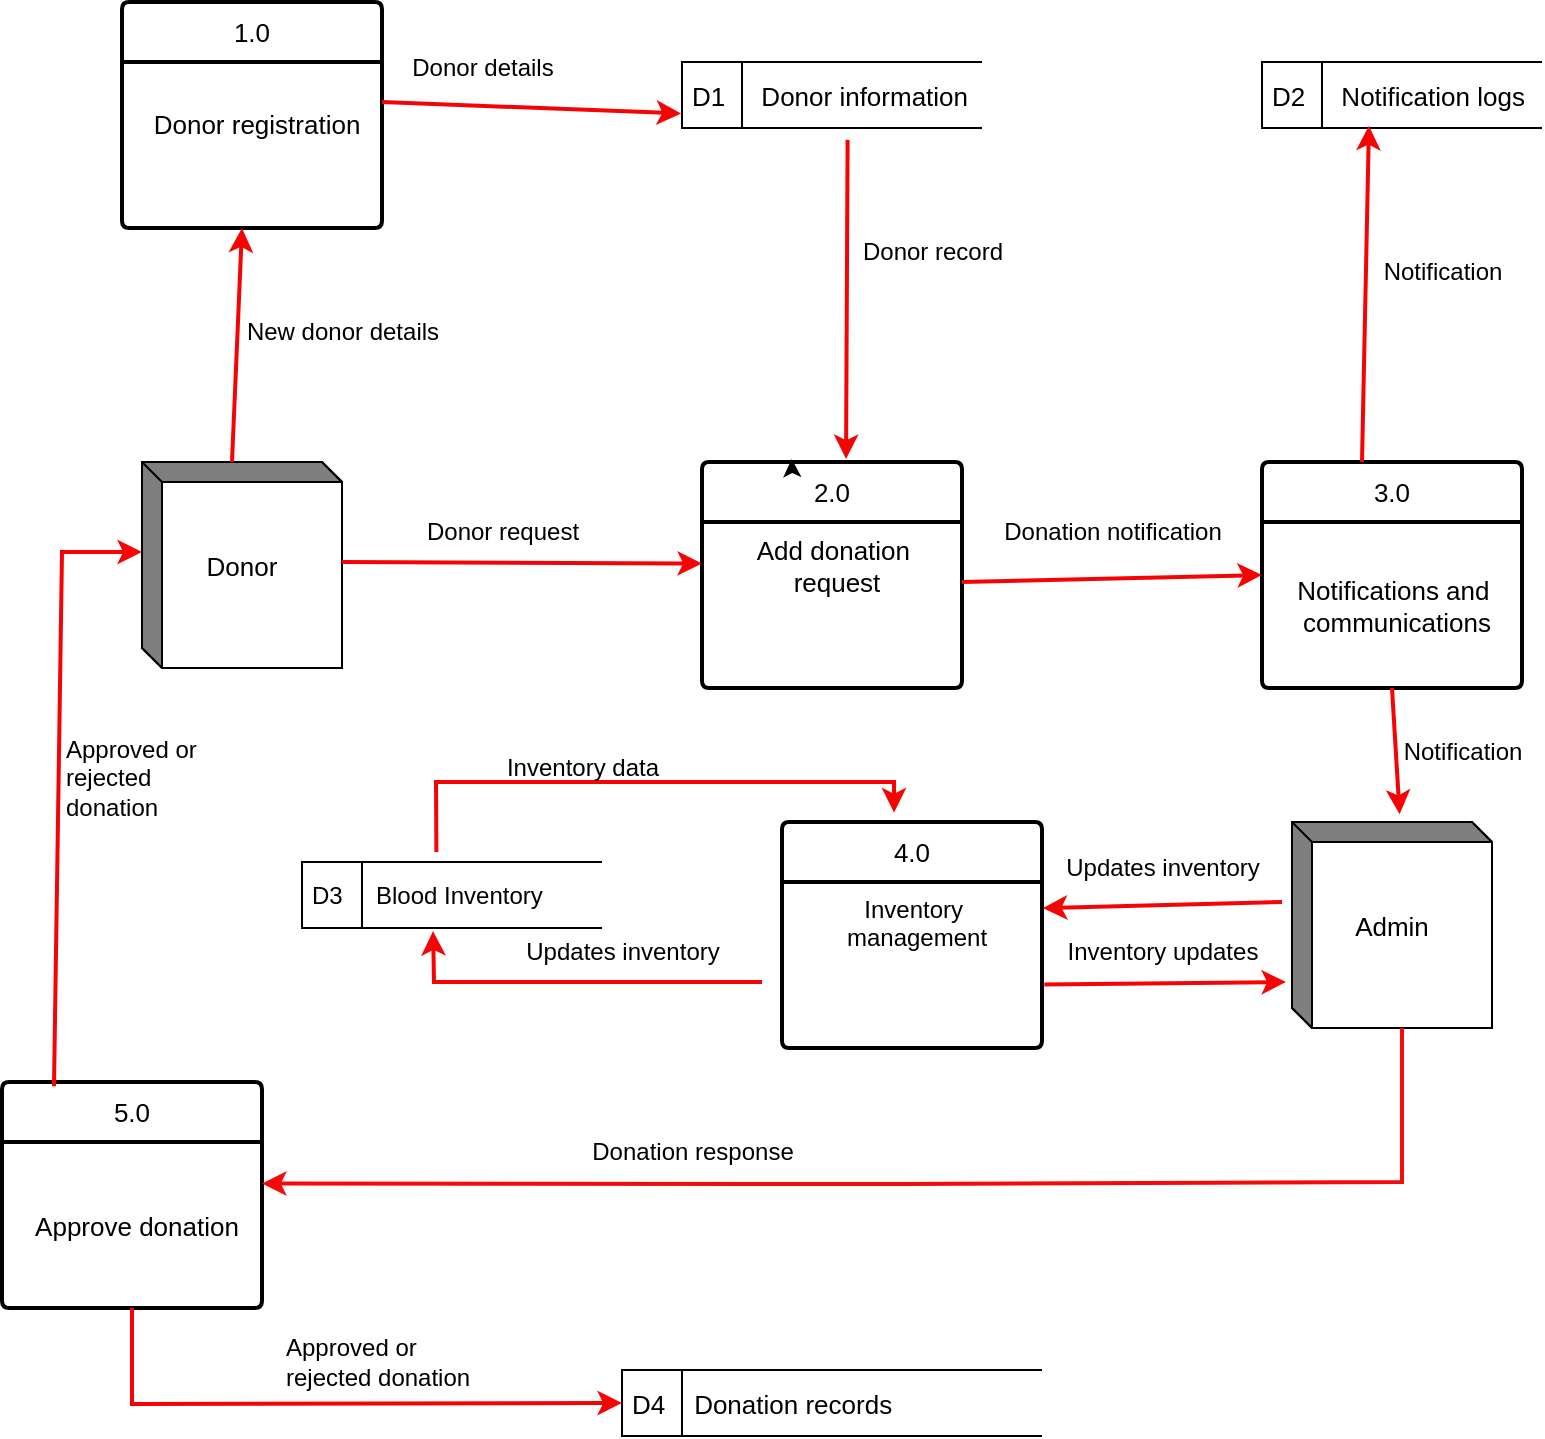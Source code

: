 <mxfile version="24.5.5" type="github">
  <diagram name="Page-1" id="2lDUK41i-PvjQR5xuwzg">
    <mxGraphModel dx="1050" dy="1665" grid="1" gridSize="10" guides="1" tooltips="1" connect="1" arrows="1" fold="1" page="1" pageScale="1" pageWidth="850" pageHeight="1100" background="none" math="0" shadow="0">
      <root>
        <mxCell id="0" />
        <mxCell id="1" parent="0" />
        <mxCell id="8372ru63U2xvAtAfr1aX-10" value="Donor" style="html=1;dashed=0;whiteSpace=wrap;shape=mxgraph.dfd.externalEntity;fontSize=13;verticalAlign=middle;" vertex="1" parent="1">
          <mxGeometry x="90" y="80" width="100" height="103" as="geometry" />
        </mxCell>
        <mxCell id="8372ru63U2xvAtAfr1aX-11" value="3.0" style="swimlane;childLayout=stackLayout;horizontal=1;startSize=30;horizontalStack=0;rounded=1;fontSize=13;fontStyle=0;strokeWidth=2;resizeParent=0;resizeLast=1;shadow=0;dashed=0;align=center;arcSize=4;whiteSpace=wrap;html=1;verticalAlign=middle;" vertex="1" parent="1">
          <mxGeometry x="650" y="80" width="130" height="113" as="geometry">
            <mxRectangle x="340" y="50" width="60" height="50" as="alternateBounds" />
          </mxGeometry>
        </mxCell>
        <mxCell id="8372ru63U2xvAtAfr1aX-12" value="&lt;div style=&quot;font-size: 13px;&quot;&gt;&lt;font style=&quot;font-size: 13px;&quot;&gt;Notifications and&amp;nbsp;&lt;/font&gt;&lt;/div&gt;&lt;div style=&quot;font-size: 13px;&quot;&gt;&lt;font style=&quot;font-size: 13px;&quot;&gt;communications&lt;/font&gt;&lt;/div&gt;" style="align=center;strokeColor=none;fillColor=none;spacingLeft=4;fontSize=13;verticalAlign=middle;resizable=0;rotatable=0;part=1;html=1;" vertex="1" parent="8372ru63U2xvAtAfr1aX-11">
          <mxGeometry y="30" width="130" height="83" as="geometry" />
        </mxCell>
        <mxCell id="8372ru63U2xvAtAfr1aX-13" value="2.0" style="swimlane;childLayout=stackLayout;horizontal=1;startSize=30;horizontalStack=0;rounded=1;fontSize=13;fontStyle=0;strokeWidth=2;resizeParent=0;resizeLast=1;shadow=0;dashed=0;align=center;arcSize=4;whiteSpace=wrap;html=1;verticalAlign=middle;" vertex="1" parent="1">
          <mxGeometry x="370" y="80" width="130" height="113" as="geometry">
            <mxRectangle x="340" y="50" width="60" height="50" as="alternateBounds" />
          </mxGeometry>
        </mxCell>
        <mxCell id="8372ru63U2xvAtAfr1aX-14" value="&lt;div style=&quot;font-size: 13px;&quot;&gt;&lt;span style=&quot;background-color: initial;&quot;&gt;&lt;font style=&quot;font-size: 13px;&quot;&gt;Add donation&amp;nbsp;&lt;/font&gt;&lt;/span&gt;&lt;/div&gt;&lt;div style=&quot;font-size: 13px;&quot;&gt;&lt;span style=&quot;background-color: initial;&quot;&gt;&lt;font style=&quot;font-size: 13px;&quot;&gt;request&lt;/font&gt;&lt;/span&gt;&lt;br&gt;&lt;/div&gt;" style="align=center;strokeColor=none;fillColor=none;spacingLeft=4;fontSize=12;verticalAlign=top;resizable=0;rotatable=0;part=1;html=1;" vertex="1" parent="8372ru63U2xvAtAfr1aX-13">
          <mxGeometry y="30" width="130" height="83" as="geometry" />
        </mxCell>
        <mxCell id="8372ru63U2xvAtAfr1aX-15" value="1.0" style="swimlane;childLayout=stackLayout;horizontal=1;startSize=30;horizontalStack=0;rounded=1;fontSize=13;fontStyle=0;strokeWidth=2;resizeParent=0;resizeLast=1;shadow=0;dashed=0;align=center;arcSize=4;whiteSpace=wrap;html=1;verticalAlign=middle;" vertex="1" parent="1">
          <mxGeometry x="80" y="-150" width="130" height="113" as="geometry">
            <mxRectangle x="340" y="50" width="60" height="50" as="alternateBounds" />
          </mxGeometry>
        </mxCell>
        <mxCell id="8372ru63U2xvAtAfr1aX-16" value="&lt;div&gt;&lt;font style=&quot;font-size: 14px;&quot;&gt;&lt;br&gt;&lt;/font&gt;&lt;/div&gt;&lt;font style=&quot;font-size: 13px;&quot;&gt;Donor registration&lt;/font&gt;" style="align=center;strokeColor=none;fillColor=none;spacingLeft=4;fontSize=12;verticalAlign=top;resizable=0;rotatable=0;part=1;html=1;" vertex="1" parent="8372ru63U2xvAtAfr1aX-15">
          <mxGeometry y="30" width="130" height="83" as="geometry" />
        </mxCell>
        <object label="D1&amp;nbsp; &amp;nbsp; &amp;nbsp;Donor information" id="8372ru63U2xvAtAfr1aX-17">
          <mxCell style="html=1;dashed=0;whiteSpace=wrap;shape=mxgraph.dfd.dataStoreID;align=left;spacingLeft=3;points=[[0,0],[0.5,0],[1,0],[0,0.5],[1,0.5],[0,1],[0.5,1],[1,1]];fontSize=13;verticalAlign=middle;" vertex="1" parent="1">
            <mxGeometry x="360" y="-120" width="150" height="33" as="geometry" />
          </mxCell>
        </object>
        <mxCell id="8372ru63U2xvAtAfr1aX-18" value="" style="endArrow=classic;html=1;rounded=0;exitX=0;exitY=0;exitDx=45;exitDy=0;exitPerimeter=0;strokeWidth=2;strokeColor=#f60404;" edge="1" parent="1" source="8372ru63U2xvAtAfr1aX-10">
          <mxGeometry width="50" height="50" relative="1" as="geometry">
            <mxPoint x="120" y="60" as="sourcePoint" />
            <mxPoint x="140" y="-37" as="targetPoint" />
            <Array as="points" />
          </mxGeometry>
        </mxCell>
        <mxCell id="8372ru63U2xvAtAfr1aX-19" value="" style="endArrow=classic;html=1;rounded=0;entryX=-0.003;entryY=0.78;entryDx=0;entryDy=0;entryPerimeter=0;strokeWidth=2;strokeColor=#f60404;" edge="1" parent="1" target="8372ru63U2xvAtAfr1aX-17">
          <mxGeometry width="50" height="50" relative="1" as="geometry">
            <mxPoint x="210" y="-100" as="sourcePoint" />
            <mxPoint x="260" y="-150" as="targetPoint" />
          </mxGeometry>
        </mxCell>
        <mxCell id="8372ru63U2xvAtAfr1aX-20" value="" style="endArrow=classic;html=1;rounded=0;entryX=0;entryY=0.25;entryDx=0;entryDy=0;strokeWidth=2;strokeColor=#f60404;" edge="1" parent="1" target="8372ru63U2xvAtAfr1aX-14">
          <mxGeometry width="50" height="50" relative="1" as="geometry">
            <mxPoint x="190" y="130" as="sourcePoint" />
            <mxPoint x="360" y="130" as="targetPoint" />
          </mxGeometry>
        </mxCell>
        <mxCell id="8372ru63U2xvAtAfr1aX-21" value="" style="endArrow=classic;html=1;rounded=0;exitX=0.552;exitY=1.18;exitDx=0;exitDy=0;exitPerimeter=0;entryX=0.554;entryY=-0.013;entryDx=0;entryDy=0;entryPerimeter=0;strokeWidth=2;strokeColor=#f60404;" edge="1" parent="1" source="8372ru63U2xvAtAfr1aX-17" target="8372ru63U2xvAtAfr1aX-13">
          <mxGeometry width="50" height="50" relative="1" as="geometry">
            <mxPoint x="410" y="10" as="sourcePoint" />
            <mxPoint x="460" y="-40" as="targetPoint" />
          </mxGeometry>
        </mxCell>
        <mxCell id="8372ru63U2xvAtAfr1aX-22" value="" style="endArrow=classic;html=1;rounded=0;entryX=0;entryY=0.5;entryDx=0;entryDy=0;strokeWidth=2;strokeColor=#f60404;" edge="1" parent="1" target="8372ru63U2xvAtAfr1aX-11">
          <mxGeometry width="50" height="50" relative="1" as="geometry">
            <mxPoint x="500" y="140" as="sourcePoint" />
            <mxPoint x="550" y="90" as="targetPoint" />
          </mxGeometry>
        </mxCell>
        <mxCell id="8372ru63U2xvAtAfr1aX-23" value="D2&amp;nbsp; &amp;nbsp; &amp;nbsp;Notification logs" style="html=1;dashed=0;whiteSpace=wrap;shape=mxgraph.dfd.dataStoreID;align=left;spacingLeft=3;points=[[0,0],[0.5,0],[1,0],[0,0.5],[1,0.5],[0,1],[0.5,1],[1,1]];fontSize=13;verticalAlign=middle;" vertex="1" parent="1">
          <mxGeometry x="650" y="-120" width="140" height="33" as="geometry" />
        </mxCell>
        <mxCell id="8372ru63U2xvAtAfr1aX-24" value="" style="endArrow=classic;html=1;rounded=0;entryX=0.382;entryY=0.967;entryDx=0;entryDy=0;entryPerimeter=0;strokeWidth=2;strokeColor=#f60404;" edge="1" parent="1" target="8372ru63U2xvAtAfr1aX-23">
          <mxGeometry width="50" height="50" relative="1" as="geometry">
            <mxPoint x="700" y="80" as="sourcePoint" />
            <mxPoint x="750" y="30" as="targetPoint" />
          </mxGeometry>
        </mxCell>
        <mxCell id="8372ru63U2xvAtAfr1aX-25" value="Admin" style="html=1;dashed=0;whiteSpace=wrap;shape=mxgraph.dfd.externalEntity;fontSize=13;verticalAlign=middle;" vertex="1" parent="1">
          <mxGeometry x="665" y="260" width="100" height="103" as="geometry" />
        </mxCell>
        <mxCell id="8372ru63U2xvAtAfr1aX-26" value="" style="endArrow=classic;html=1;rounded=0;entryX=0.538;entryY=-0.038;entryDx=0;entryDy=0;entryPerimeter=0;exitX=0.5;exitY=1;exitDx=0;exitDy=0;strokeWidth=2;strokeColor=#f60404;" edge="1" parent="1" source="8372ru63U2xvAtAfr1aX-12" target="8372ru63U2xvAtAfr1aX-25">
          <mxGeometry width="50" height="50" relative="1" as="geometry">
            <mxPoint x="660" y="250" as="sourcePoint" />
            <mxPoint x="710" y="200" as="targetPoint" />
          </mxGeometry>
        </mxCell>
        <mxCell id="8372ru63U2xvAtAfr1aX-27" value="4.0" style="swimlane;childLayout=stackLayout;horizontal=1;startSize=30;horizontalStack=0;rounded=1;fontSize=13;fontStyle=0;strokeWidth=2;resizeParent=0;resizeLast=1;shadow=0;dashed=0;align=center;arcSize=4;whiteSpace=wrap;html=1;verticalAlign=middle;" vertex="1" parent="1">
          <mxGeometry x="410" y="260" width="130" height="113" as="geometry">
            <mxRectangle x="340" y="50" width="60" height="50" as="alternateBounds" />
          </mxGeometry>
        </mxCell>
        <mxCell id="8372ru63U2xvAtAfr1aX-28" value="&lt;div&gt;Inventory&amp;nbsp;&lt;/div&gt;&lt;div&gt;management&lt;/div&gt;" style="align=center;strokeColor=none;fillColor=none;spacingLeft=4;fontSize=12;verticalAlign=top;resizable=0;rotatable=0;part=1;html=1;" vertex="1" parent="8372ru63U2xvAtAfr1aX-27">
          <mxGeometry y="30" width="130" height="83" as="geometry" />
        </mxCell>
        <mxCell id="8372ru63U2xvAtAfr1aX-29" value="D3&amp;nbsp; &amp;nbsp; &amp;nbsp;Blood Inventory" style="html=1;dashed=0;whiteSpace=wrap;shape=mxgraph.dfd.dataStoreID;align=left;spacingLeft=3;points=[[0,0],[0.5,0],[1,0],[0,0.5],[1,0.5],[0,1],[0.5,1],[1,1]];" vertex="1" parent="1">
          <mxGeometry x="170" y="280" width="150" height="33" as="geometry" />
        </mxCell>
        <mxCell id="8372ru63U2xvAtAfr1aX-30" value="" style="endArrow=classic;html=1;rounded=0;entryX=1.003;entryY=0.157;entryDx=0;entryDy=0;entryPerimeter=0;strokeWidth=2;strokeColor=#f60404;" edge="1" parent="1" target="8372ru63U2xvAtAfr1aX-28">
          <mxGeometry width="50" height="50" relative="1" as="geometry">
            <mxPoint x="660" y="300" as="sourcePoint" />
            <mxPoint x="560" y="299" as="targetPoint" />
          </mxGeometry>
        </mxCell>
        <mxCell id="8372ru63U2xvAtAfr1aX-31" value="" style="endArrow=classic;html=1;rounded=0;entryX=0.437;entryY=1.047;entryDx=0;entryDy=0;entryPerimeter=0;strokeWidth=2;strokeColor=#f60404;" edge="1" parent="1" target="8372ru63U2xvAtAfr1aX-29">
          <mxGeometry width="50" height="50" relative="1" as="geometry">
            <mxPoint x="400" y="340" as="sourcePoint" />
            <mxPoint x="380" y="320" as="targetPoint" />
            <Array as="points">
              <mxPoint x="236" y="340" />
            </Array>
          </mxGeometry>
        </mxCell>
        <mxCell id="8372ru63U2xvAtAfr1aX-32" value="" style="endArrow=classic;html=1;rounded=0;exitX=0.448;exitY=-0.153;exitDx=0;exitDy=0;exitPerimeter=0;entryX=0.431;entryY=-0.042;entryDx=0;entryDy=0;entryPerimeter=0;strokeWidth=2;strokeColor=#f60404;" edge="1" parent="1" source="8372ru63U2xvAtAfr1aX-29" target="8372ru63U2xvAtAfr1aX-27">
          <mxGeometry width="50" height="50" relative="1" as="geometry">
            <mxPoint x="270" y="250" as="sourcePoint" />
            <mxPoint x="320" y="200" as="targetPoint" />
            <Array as="points">
              <mxPoint x="237" y="240" />
              <mxPoint x="340" y="240" />
              <mxPoint x="466" y="240" />
            </Array>
          </mxGeometry>
        </mxCell>
        <mxCell id="8372ru63U2xvAtAfr1aX-33" value="5.0" style="swimlane;childLayout=stackLayout;horizontal=1;startSize=30;horizontalStack=0;rounded=1;fontSize=13;fontStyle=0;strokeWidth=2;resizeParent=0;resizeLast=1;shadow=0;dashed=0;align=center;arcSize=4;whiteSpace=wrap;html=1;verticalAlign=middle;" vertex="1" parent="1">
          <mxGeometry x="20" y="390" width="130" height="113" as="geometry">
            <mxRectangle x="340" y="50" width="60" height="50" as="alternateBounds" />
          </mxGeometry>
        </mxCell>
        <mxCell id="8372ru63U2xvAtAfr1aX-34" value="&lt;div style=&quot;font-size: 13px;&quot;&gt;Approve donation&lt;/div&gt;" style="align=center;strokeColor=none;fillColor=none;spacingLeft=4;fontSize=13;verticalAlign=middle;resizable=0;rotatable=0;part=1;html=1;" vertex="1" parent="8372ru63U2xvAtAfr1aX-33">
          <mxGeometry y="30" width="130" height="83" as="geometry" />
        </mxCell>
        <mxCell id="8372ru63U2xvAtAfr1aX-35" value="D4&amp;nbsp; &amp;nbsp; Donation records" style="html=1;dashed=0;whiteSpace=wrap;shape=mxgraph.dfd.dataStoreID;align=left;spacingLeft=3;points=[[0,0],[0.5,0],[1,0],[0,0.5],[1,0.5],[0,1],[0.5,1],[1,1]];fontSize=13;verticalAlign=middle;" vertex="1" parent="1">
          <mxGeometry x="330" y="534" width="210" height="33" as="geometry" />
        </mxCell>
        <mxCell id="8372ru63U2xvAtAfr1aX-36" value="" style="endArrow=classic;html=1;rounded=0;entryX=0;entryY=0.5;entryDx=0;entryDy=0;strokeWidth=2;strokeColor=#f60404;exitX=0.5;exitY=1;exitDx=0;exitDy=0;" edge="1" parent="1" source="8372ru63U2xvAtAfr1aX-34" target="8372ru63U2xvAtAfr1aX-35">
          <mxGeometry width="50" height="50" relative="1" as="geometry">
            <mxPoint x="257.19" y="819.01" as="sourcePoint" />
            <mxPoint x="260.0" y="400" as="targetPoint" />
            <Array as="points">
              <mxPoint x="85" y="551" />
            </Array>
          </mxGeometry>
        </mxCell>
        <mxCell id="8372ru63U2xvAtAfr1aX-38" value="" style="endArrow=classic;html=1;rounded=0;entryX=0;entryY=0;entryDx=0;entryDy=45;entryPerimeter=0;strokeWidth=2;strokeColor=#f60404;exitX=0.2;exitY=0.019;exitDx=0;exitDy=0;exitPerimeter=0;" edge="1" parent="1" target="8372ru63U2xvAtAfr1aX-10" source="8372ru63U2xvAtAfr1aX-33">
          <mxGeometry width="50" height="50" relative="1" as="geometry">
            <mxPoint x="50" y="380" as="sourcePoint" />
            <mxPoint x="100" y="170" as="targetPoint" />
            <Array as="points">
              <mxPoint x="50" y="125" />
            </Array>
          </mxGeometry>
        </mxCell>
        <mxCell id="8372ru63U2xvAtAfr1aX-39" style="edgeStyle=orthogonalEdgeStyle;rounded=0;orthogonalLoop=1;jettySize=auto;html=1;exitX=0.5;exitY=0;exitDx=0;exitDy=0;entryX=0.345;entryY=-0.013;entryDx=0;entryDy=0;entryPerimeter=0;" edge="1" parent="1" source="8372ru63U2xvAtAfr1aX-13" target="8372ru63U2xvAtAfr1aX-13">
          <mxGeometry relative="1" as="geometry" />
        </mxCell>
        <mxCell id="8372ru63U2xvAtAfr1aX-40" value="Donor request" style="text;html=1;align=center;verticalAlign=middle;resizable=0;points=[];autosize=1;strokeColor=none;fillColor=none;" vertex="1" parent="1">
          <mxGeometry x="220" y="100" width="100" height="30" as="geometry" />
        </mxCell>
        <mxCell id="8372ru63U2xvAtAfr1aX-41" value="New donor details" style="text;html=1;align=center;verticalAlign=middle;resizable=0;points=[];autosize=1;strokeColor=none;fillColor=none;" vertex="1" parent="1">
          <mxGeometry x="130" width="120" height="30" as="geometry" />
        </mxCell>
        <mxCell id="8372ru63U2xvAtAfr1aX-42" value="Donor details" style="text;html=1;align=center;verticalAlign=middle;resizable=0;points=[];autosize=1;strokeColor=none;fillColor=none;" vertex="1" parent="1">
          <mxGeometry x="215" y="-132" width="90" height="30" as="geometry" />
        </mxCell>
        <mxCell id="8372ru63U2xvAtAfr1aX-43" value="Donor record" style="text;html=1;align=center;verticalAlign=middle;resizable=0;points=[];autosize=1;strokeColor=none;fillColor=none;" vertex="1" parent="1">
          <mxGeometry x="440" y="-40" width="90" height="30" as="geometry" />
        </mxCell>
        <mxCell id="8372ru63U2xvAtAfr1aX-44" value="Donation notification" style="text;html=1;align=center;verticalAlign=middle;resizable=0;points=[];autosize=1;strokeColor=none;fillColor=none;" vertex="1" parent="1">
          <mxGeometry x="510" y="100" width="130" height="30" as="geometry" />
        </mxCell>
        <mxCell id="8372ru63U2xvAtAfr1aX-45" value="Notification" style="text;html=1;align=center;verticalAlign=middle;resizable=0;points=[];autosize=1;strokeColor=none;fillColor=none;" vertex="1" parent="1">
          <mxGeometry x="700" y="-30" width="80" height="30" as="geometry" />
        </mxCell>
        <mxCell id="8372ru63U2xvAtAfr1aX-46" value="Notification" style="text;html=1;align=center;verticalAlign=middle;resizable=0;points=[];autosize=1;strokeColor=none;fillColor=none;" vertex="1" parent="1">
          <mxGeometry x="710" y="210" width="80" height="30" as="geometry" />
        </mxCell>
        <mxCell id="8372ru63U2xvAtAfr1aX-48" value="Inventory data" style="text;html=1;align=center;verticalAlign=middle;resizable=0;points=[];autosize=1;strokeColor=none;fillColor=none;" vertex="1" parent="1">
          <mxGeometry x="260" y="218" width="100" height="30" as="geometry" />
        </mxCell>
        <mxCell id="8372ru63U2xvAtAfr1aX-49" value="" style="endArrow=classic;html=1;rounded=0;strokeWidth=2;strokeColor=#f60404;exitX=1.009;exitY=0.617;exitDx=0;exitDy=0;exitPerimeter=0;" edge="1" parent="1" source="8372ru63U2xvAtAfr1aX-28">
          <mxGeometry width="50" height="50" relative="1" as="geometry">
            <mxPoint x="670" y="310" as="sourcePoint" />
            <mxPoint x="662" y="340" as="targetPoint" />
          </mxGeometry>
        </mxCell>
        <mxCell id="8372ru63U2xvAtAfr1aX-50" value="Inventory updates" style="text;html=1;align=center;verticalAlign=middle;resizable=0;points=[];autosize=1;strokeColor=none;fillColor=none;" vertex="1" parent="1">
          <mxGeometry x="540" y="310" width="120" height="30" as="geometry" />
        </mxCell>
        <mxCell id="8372ru63U2xvAtAfr1aX-51" value="Approved or&amp;nbsp;&lt;div&gt;rejected donation&lt;/div&gt;" style="text;html=1;align=left;verticalAlign=middle;resizable=0;points=[];autosize=1;strokeColor=none;fillColor=none;" vertex="1" parent="1">
          <mxGeometry x="160" y="510" width="120" height="40" as="geometry" />
        </mxCell>
        <mxCell id="8372ru63U2xvAtAfr1aX-52" value="Approved or&amp;nbsp;&lt;div&gt;rejected&amp;nbsp;&lt;/div&gt;&lt;div&gt;donation&lt;/div&gt;" style="text;html=1;align=left;verticalAlign=middle;resizable=0;points=[];autosize=1;strokeColor=none;fillColor=none;" vertex="1" parent="1">
          <mxGeometry x="50" y="208" width="90" height="60" as="geometry" />
        </mxCell>
        <mxCell id="8372ru63U2xvAtAfr1aX-53" value="Updates inventory" style="text;html=1;align=center;verticalAlign=middle;resizable=0;points=[];autosize=1;strokeColor=none;fillColor=none;" vertex="1" parent="1">
          <mxGeometry x="540" y="268" width="120" height="30" as="geometry" />
        </mxCell>
        <mxCell id="8372ru63U2xvAtAfr1aX-54" value="Updates inventory" style="text;html=1;align=center;verticalAlign=middle;resizable=0;points=[];autosize=1;strokeColor=none;fillColor=none;" vertex="1" parent="1">
          <mxGeometry x="270" y="310" width="120" height="30" as="geometry" />
        </mxCell>
        <mxCell id="8372ru63U2xvAtAfr1aX-55" value="" style="endArrow=classic;html=1;rounded=0;entryX=1;entryY=0.25;entryDx=0;entryDy=0;exitX=0;exitY=0;exitDx=55;exitDy=103;exitPerimeter=0;strokeWidth=2;strokeColor=#f50a0a;" edge="1" parent="1" source="8372ru63U2xvAtAfr1aX-25" target="8372ru63U2xvAtAfr1aX-34">
          <mxGeometry width="50" height="50" relative="1" as="geometry">
            <mxPoint x="480" y="440" as="sourcePoint" />
            <mxPoint x="530" y="390" as="targetPoint" />
            <Array as="points">
              <mxPoint x="720" y="440" />
              <mxPoint x="470" y="441" />
            </Array>
          </mxGeometry>
        </mxCell>
        <mxCell id="8372ru63U2xvAtAfr1aX-56" value="Donation response" style="text;html=1;align=center;verticalAlign=middle;resizable=0;points=[];autosize=1;strokeColor=none;fillColor=none;" vertex="1" parent="1">
          <mxGeometry x="305" y="410" width="120" height="30" as="geometry" />
        </mxCell>
      </root>
    </mxGraphModel>
  </diagram>
</mxfile>

